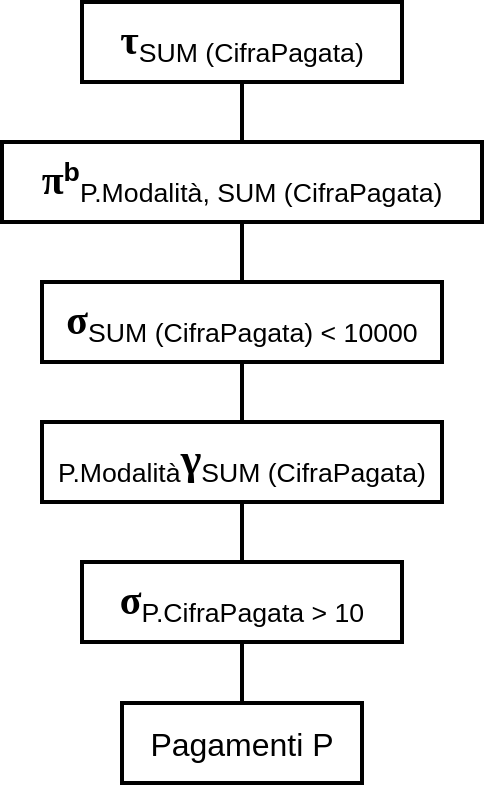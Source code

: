 <mxfile version="14.5.1" type="google"><diagram id="MebwLMxd-32iLljwUJyI" name="Page-1"><mxGraphModel dx="1036" dy="439" grid="1" gridSize="10" guides="1" tooltips="1" connect="1" arrows="1" fold="1" page="1" pageScale="1" pageWidth="583" pageHeight="827" math="0" shadow="0"><root><mxCell id="0"/><mxCell id="1" parent="0"/><mxCell id="YJkk2lwXoJd3SUIR1IoE-1" value="&lt;font style=&quot;font-size: 16px&quot;&gt;Pagamenti P&lt;/font&gt;" style="text;html=1;fillColor=none;align=center;verticalAlign=middle;whiteSpace=wrap;rounded=0;strokeColor=#000000;strokeWidth=2;" parent="1" vertex="1"><mxGeometry x="160" y="390.5" width="120" height="40" as="geometry"/></mxCell><mxCell id="YJkk2lwXoJd3SUIR1IoE-2" value="&lt;font&gt;&lt;font face=&quot;Times New Roman&quot; size=&quot;1&quot;&gt;&lt;b style=&quot;font-size: 20px&quot;&gt;σ&lt;/b&gt;&lt;/font&gt;&lt;span style=&quot;font-size: 16px&quot;&gt;&lt;sub&gt;P.CifraPagata &amp;gt; 10&lt;/sub&gt;&lt;/span&gt;&lt;/font&gt;" style="text;html=1;fillColor=none;align=center;verticalAlign=middle;whiteSpace=wrap;rounded=0;strokeColor=#000000;strokeWidth=2;" parent="1" vertex="1"><mxGeometry x="140" y="320" width="160" height="40" as="geometry"/></mxCell><mxCell id="YJkk2lwXoJd3SUIR1IoE-3" value="" style="endArrow=none;html=1;strokeWidth=2;entryX=0.5;entryY=1;entryDx=0;entryDy=0;" parent="1" source="YJkk2lwXoJd3SUIR1IoE-1" target="YJkk2lwXoJd3SUIR1IoE-2" edge="1"><mxGeometry width="50" height="50" relative="1" as="geometry"><mxPoint x="230" y="240" as="sourcePoint"/><mxPoint x="300" y="130" as="targetPoint"/></mxGeometry></mxCell><mxCell id="YJkk2lwXoJd3SUIR1IoE-4" value="&lt;span style=&quot;font-size: 16px&quot;&gt;&lt;sub&gt;P.Modalità&lt;/sub&gt;&lt;/span&gt;&lt;font face=&quot;Times New Roman&quot; size=&quot;1&quot;&gt;&lt;b style=&quot;font-size: 22px&quot;&gt;γ&lt;/b&gt;&lt;/font&gt;&lt;sub&gt;&lt;font style=&quot;font-size: 13.3px&quot;&gt;SUM (CifraPagata)&lt;/font&gt;&lt;/sub&gt;" style="text;html=1;fillColor=none;align=center;verticalAlign=middle;whiteSpace=wrap;rounded=0;strokeColor=#000000;strokeWidth=2;" parent="1" vertex="1"><mxGeometry x="120" y="250" width="200" height="40" as="geometry"/></mxCell><mxCell id="YJkk2lwXoJd3SUIR1IoE-5" value="" style="endArrow=none;html=1;strokeWidth=2;entryX=0.5;entryY=1;entryDx=0;entryDy=0;exitX=0.5;exitY=0;exitDx=0;exitDy=0;" parent="1" source="YJkk2lwXoJd3SUIR1IoE-2" target="YJkk2lwXoJd3SUIR1IoE-4" edge="1"><mxGeometry width="50" height="50" relative="1" as="geometry"><mxPoint x="230" y="420" as="sourcePoint"/><mxPoint x="230" y="394" as="targetPoint"/></mxGeometry></mxCell><mxCell id="YJkk2lwXoJd3SUIR1IoE-6" value="&lt;font&gt;&lt;font face=&quot;Times New Roman&quot; size=&quot;1&quot;&gt;&lt;b style=&quot;font-size: 20px&quot;&gt;σ&lt;/b&gt;&lt;/font&gt;&lt;span style=&quot;font-size: 16px&quot;&gt;&lt;sub&gt;SUM (CifraPagata) &amp;lt; 10000&lt;/sub&gt;&lt;/span&gt;&lt;/font&gt;" style="text;html=1;fillColor=none;align=center;verticalAlign=middle;whiteSpace=wrap;rounded=0;strokeColor=#000000;strokeWidth=2;" parent="1" vertex="1"><mxGeometry x="120" y="180" width="200" height="40" as="geometry"/></mxCell><mxCell id="YJkk2lwXoJd3SUIR1IoE-7" value="" style="endArrow=none;html=1;strokeWidth=2;entryX=0.5;entryY=1;entryDx=0;entryDy=0;exitX=0.5;exitY=0;exitDx=0;exitDy=0;" parent="1" source="YJkk2lwXoJd3SUIR1IoE-4" target="YJkk2lwXoJd3SUIR1IoE-6" edge="1"><mxGeometry width="50" height="50" relative="1" as="geometry"><mxPoint x="230" y="430" as="sourcePoint"/><mxPoint x="230" y="404" as="targetPoint"/></mxGeometry></mxCell><mxCell id="YJkk2lwXoJd3SUIR1IoE-9" value="&lt;font&gt;&lt;font face=&quot;Times New Roman&quot; style=&quot;font-size: 20px&quot;&gt;&lt;b&gt;π&lt;/b&gt;&lt;/font&gt;&lt;span style=&quot;font-size: 16px&quot;&gt;&lt;sup&gt;&lt;b&gt;b&lt;/b&gt;&lt;/sup&gt;&lt;sub&gt;P.Modalità, SUM (CifraPagata)&lt;/sub&gt;&lt;/span&gt;&lt;/font&gt;" style="text;html=1;fillColor=none;align=center;verticalAlign=middle;whiteSpace=wrap;rounded=0;strokeColor=#000000;strokeWidth=2;" parent="1" vertex="1"><mxGeometry x="100" y="110" width="240" height="40" as="geometry"/></mxCell><mxCell id="YJkk2lwXoJd3SUIR1IoE-10" value="" style="endArrow=none;html=1;strokeWidth=2;entryX=0.5;entryY=1;entryDx=0;entryDy=0;exitX=0.5;exitY=0;exitDx=0;exitDy=0;" parent="1" source="YJkk2lwXoJd3SUIR1IoE-6" target="YJkk2lwXoJd3SUIR1IoE-9" edge="1"><mxGeometry width="50" height="50" relative="1" as="geometry"><mxPoint x="210" y="170" as="sourcePoint"/><mxPoint x="230" y="240" as="targetPoint"/></mxGeometry></mxCell><mxCell id="YJkk2lwXoJd3SUIR1IoE-11" value="&lt;font&gt;&lt;font face=&quot;Times New Roman&quot;&gt;&lt;span style=&quot;font-size: 20px&quot;&gt;&lt;b&gt;τ&lt;/b&gt;&lt;/span&gt;&lt;/font&gt;&lt;sub&gt;&lt;span style=&quot;font-size: 13.333px&quot;&gt;SUM (CifraPagata)&lt;/span&gt;&lt;br&gt;&lt;/sub&gt;&lt;/font&gt;" style="text;html=1;fillColor=none;align=center;verticalAlign=middle;whiteSpace=wrap;rounded=0;strokeColor=#000000;strokeWidth=2;" parent="1" vertex="1"><mxGeometry x="140" y="40" width="160" height="40" as="geometry"/></mxCell><mxCell id="YJkk2lwXoJd3SUIR1IoE-12" value="" style="endArrow=none;html=1;strokeWidth=2;entryX=0.5;entryY=1;entryDx=0;entryDy=0;exitX=0.5;exitY=0;exitDx=0;exitDy=0;" parent="1" source="YJkk2lwXoJd3SUIR1IoE-9" target="YJkk2lwXoJd3SUIR1IoE-11" edge="1"><mxGeometry width="50" height="50" relative="1" as="geometry"><mxPoint x="230" y="210" as="sourcePoint"/><mxPoint x="230" y="170" as="targetPoint"/></mxGeometry></mxCell></root></mxGraphModel></diagram></mxfile>
